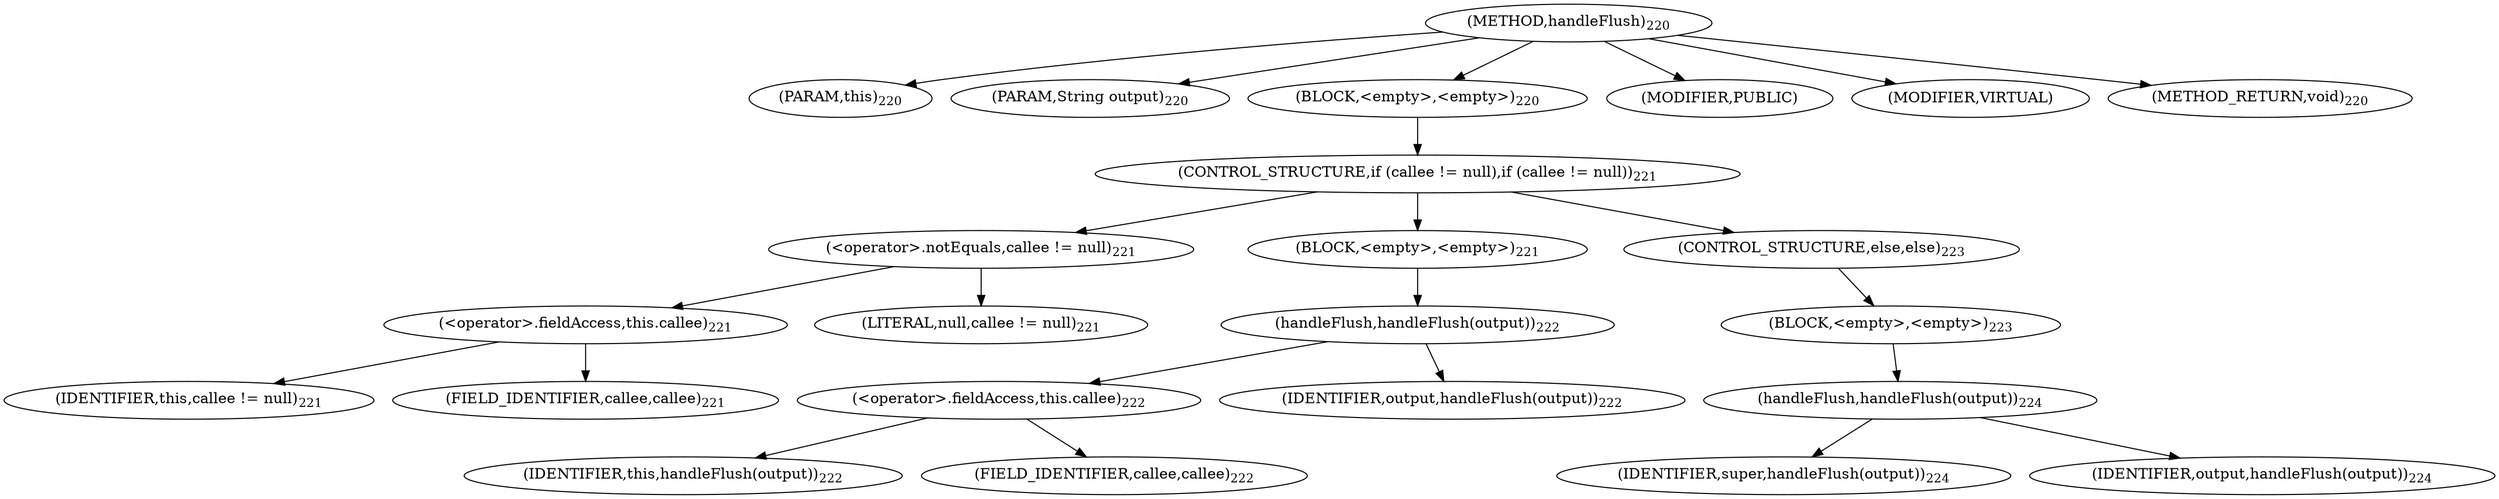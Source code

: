 digraph "handleFlush" {  
"285" [label = <(METHOD,handleFlush)<SUB>220</SUB>> ]
"286" [label = <(PARAM,this)<SUB>220</SUB>> ]
"287" [label = <(PARAM,String output)<SUB>220</SUB>> ]
"288" [label = <(BLOCK,&lt;empty&gt;,&lt;empty&gt;)<SUB>220</SUB>> ]
"289" [label = <(CONTROL_STRUCTURE,if (callee != null),if (callee != null))<SUB>221</SUB>> ]
"290" [label = <(&lt;operator&gt;.notEquals,callee != null)<SUB>221</SUB>> ]
"291" [label = <(&lt;operator&gt;.fieldAccess,this.callee)<SUB>221</SUB>> ]
"292" [label = <(IDENTIFIER,this,callee != null)<SUB>221</SUB>> ]
"293" [label = <(FIELD_IDENTIFIER,callee,callee)<SUB>221</SUB>> ]
"294" [label = <(LITERAL,null,callee != null)<SUB>221</SUB>> ]
"295" [label = <(BLOCK,&lt;empty&gt;,&lt;empty&gt;)<SUB>221</SUB>> ]
"296" [label = <(handleFlush,handleFlush(output))<SUB>222</SUB>> ]
"297" [label = <(&lt;operator&gt;.fieldAccess,this.callee)<SUB>222</SUB>> ]
"298" [label = <(IDENTIFIER,this,handleFlush(output))<SUB>222</SUB>> ]
"299" [label = <(FIELD_IDENTIFIER,callee,callee)<SUB>222</SUB>> ]
"300" [label = <(IDENTIFIER,output,handleFlush(output))<SUB>222</SUB>> ]
"301" [label = <(CONTROL_STRUCTURE,else,else)<SUB>223</SUB>> ]
"302" [label = <(BLOCK,&lt;empty&gt;,&lt;empty&gt;)<SUB>223</SUB>> ]
"303" [label = <(handleFlush,handleFlush(output))<SUB>224</SUB>> ]
"304" [label = <(IDENTIFIER,super,handleFlush(output))<SUB>224</SUB>> ]
"305" [label = <(IDENTIFIER,output,handleFlush(output))<SUB>224</SUB>> ]
"306" [label = <(MODIFIER,PUBLIC)> ]
"307" [label = <(MODIFIER,VIRTUAL)> ]
"308" [label = <(METHOD_RETURN,void)<SUB>220</SUB>> ]
  "285" -> "286" 
  "285" -> "287" 
  "285" -> "288" 
  "285" -> "306" 
  "285" -> "307" 
  "285" -> "308" 
  "288" -> "289" 
  "289" -> "290" 
  "289" -> "295" 
  "289" -> "301" 
  "290" -> "291" 
  "290" -> "294" 
  "291" -> "292" 
  "291" -> "293" 
  "295" -> "296" 
  "296" -> "297" 
  "296" -> "300" 
  "297" -> "298" 
  "297" -> "299" 
  "301" -> "302" 
  "302" -> "303" 
  "303" -> "304" 
  "303" -> "305" 
}
